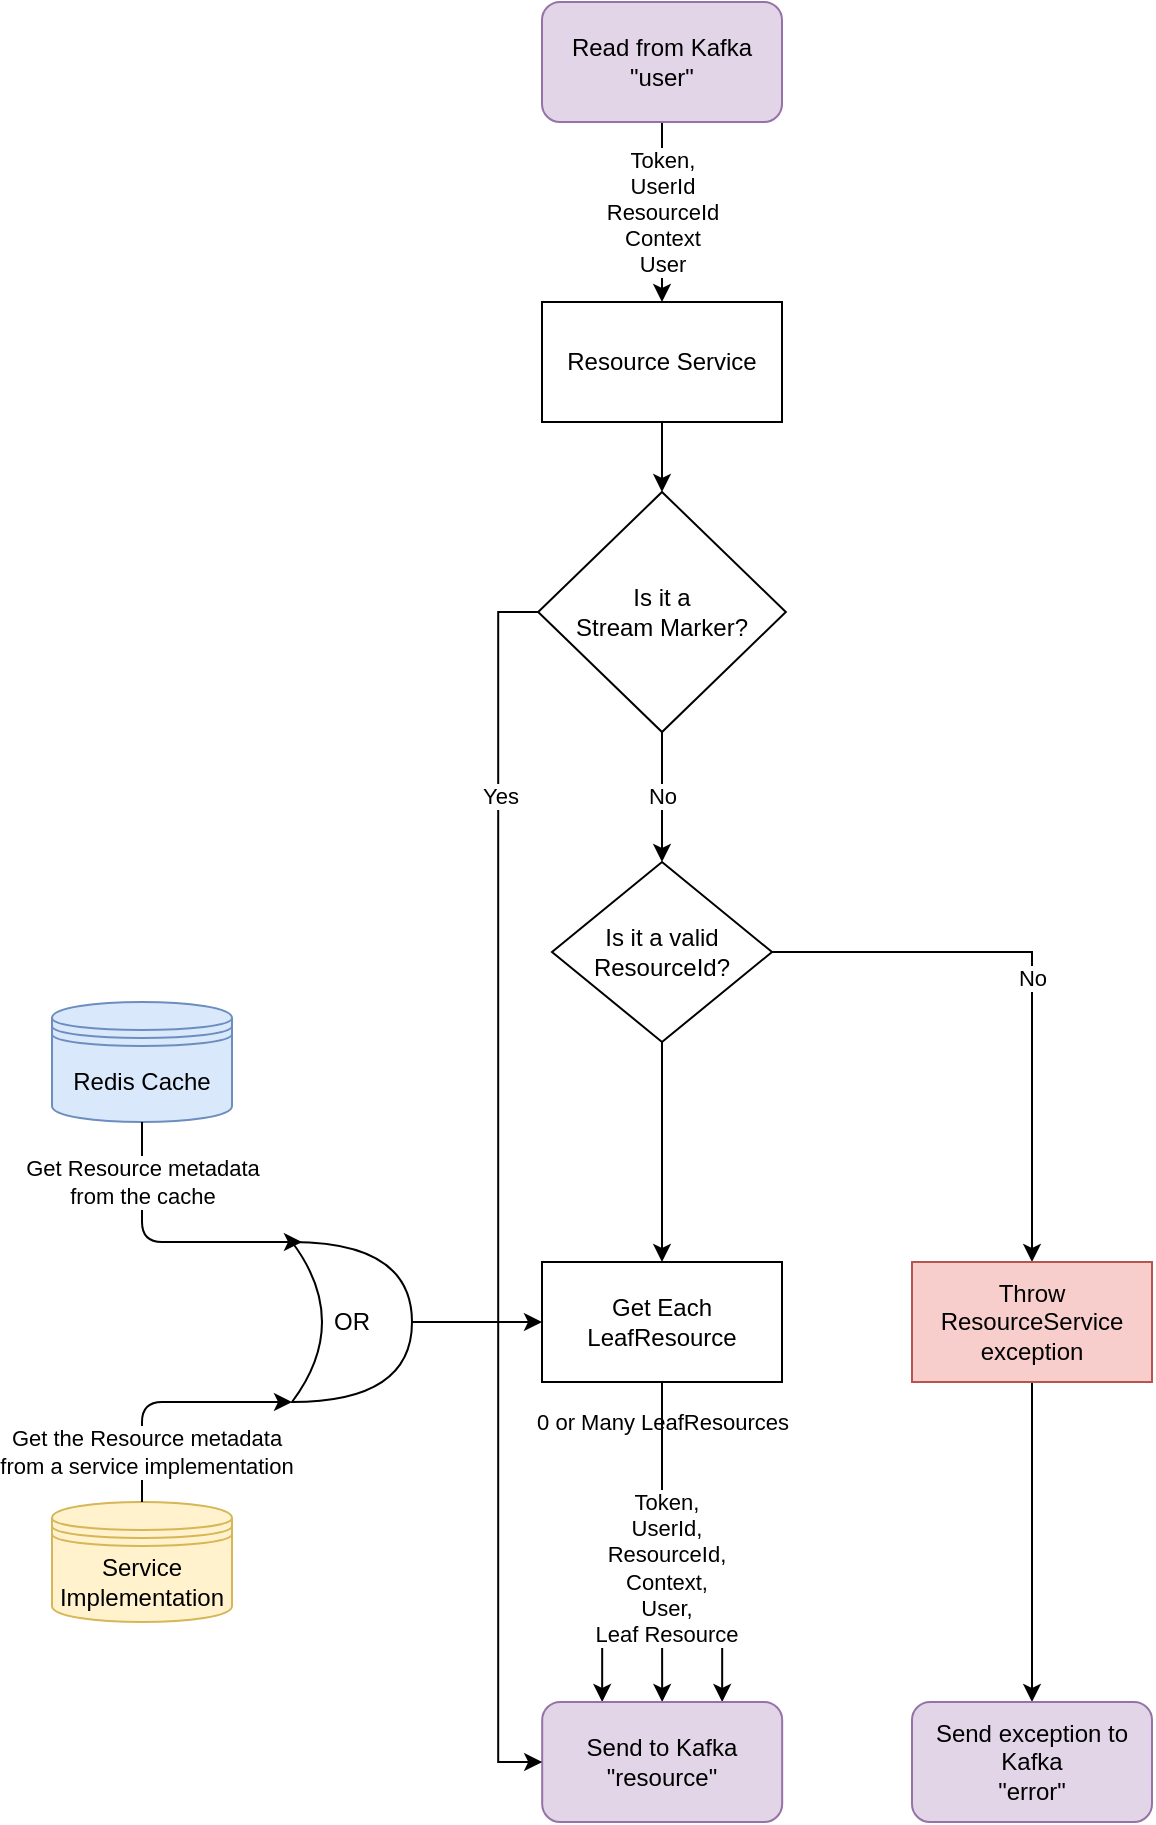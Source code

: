 <mxfile version="14.9.1" type="device"><diagram id="DYDGdA-885xeRSgDoeYv" name="Page-1"><mxGraphModel dx="2146" dy="614" grid="1" gridSize="10" guides="1" tooltips="1" connect="1" arrows="1" fold="1" page="0" pageScale="1" pageWidth="827" pageHeight="1169" background="#FFFFFF" math="0" shadow="0"><root><mxCell id="0"/><mxCell id="1" parent="0"/><mxCell id="emOmZ1jwaG1Uoyf71ebE-5" style="edgeStyle=orthogonalEdgeStyle;rounded=0;orthogonalLoop=1;jettySize=auto;html=1;exitX=0.5;exitY=1;exitDx=0;exitDy=0;entryX=0.25;entryY=0;entryDx=0;entryDy=0;" parent="1" source="oZyTMZYtAXs1u3VE4Ej2-23" target="oZyTMZYtAXs1u3VE4Ej2-33" edge="1"><mxGeometry relative="1" as="geometry"/></mxCell><mxCell id="emOmZ1jwaG1Uoyf71ebE-6" style="edgeStyle=orthogonalEdgeStyle;rounded=0;orthogonalLoop=1;jettySize=auto;html=1;exitX=0.5;exitY=1;exitDx=0;exitDy=0;entryX=0.75;entryY=0;entryDx=0;entryDy=0;" parent="1" source="oZyTMZYtAXs1u3VE4Ej2-23" target="oZyTMZYtAXs1u3VE4Ej2-33" edge="1"><mxGeometry relative="1" as="geometry"/></mxCell><mxCell id="emOmZ1jwaG1Uoyf71ebE-7" value="0 or Many LeafResources" style="edgeLabel;html=1;align=center;verticalAlign=middle;resizable=0;points=[];" parent="emOmZ1jwaG1Uoyf71ebE-6" vertex="1" connectable="0"><mxGeometry x="-0.432" y="1" relative="1" as="geometry"><mxPoint x="-1" y="-34" as="offset"/></mxGeometry></mxCell><mxCell id="oZyTMZYtAXs1u3VE4Ej2-150" style="edgeStyle=orthogonalEdgeStyle;rounded=0;orthogonalLoop=1;jettySize=auto;html=1;exitX=0.5;exitY=1;exitDx=0;exitDy=0;entryX=0.5;entryY=0;entryDx=0;entryDy=0;" parent="1" source="oZyTMZYtAXs1u3VE4Ej2-16" target="oZyTMZYtAXs1u3VE4Ej2-149" edge="1"><mxGeometry relative="1" as="geometry"/></mxCell><mxCell id="oZyTMZYtAXs1u3VE4Ej2-16" value="Resource Service" style="rounded=0;whiteSpace=wrap;html=1;" parent="1" vertex="1"><mxGeometry x="-675" y="510" width="120" height="60" as="geometry"/></mxCell><mxCell id="oZyTMZYtAXs1u3VE4Ej2-18" style="edgeStyle=orthogonalEdgeStyle;rounded=0;orthogonalLoop=1;jettySize=auto;html=1;" parent="1" source="oZyTMZYtAXs1u3VE4Ej2-19" target="oZyTMZYtAXs1u3VE4Ej2-23" edge="1"><mxGeometry relative="1" as="geometry"><mxPoint x="-625" y="1120" as="targetPoint"/></mxGeometry></mxCell><mxCell id="oZyTMZYtAXs1u3VE4Ej2-29" value="No" style="edgeStyle=orthogonalEdgeStyle;rounded=0;orthogonalLoop=1;jettySize=auto;html=1;exitX=1;exitY=0.5;exitDx=0;exitDy=0;" parent="1" source="oZyTMZYtAXs1u3VE4Ej2-19" target="oZyTMZYtAXs1u3VE4Ej2-21" edge="1"><mxGeometry relative="1" as="geometry"><mxPoint x="-300" y="835" as="sourcePoint"/></mxGeometry></mxCell><mxCell id="oZyTMZYtAXs1u3VE4Ej2-19" value="Is it a valid ResourceId?" style="rhombus;whiteSpace=wrap;html=1;" parent="1" vertex="1"><mxGeometry x="-670" y="790" width="110" height="90" as="geometry"/></mxCell><mxCell id="oZyTMZYtAXs1u3VE4Ej2-20" style="edgeStyle=orthogonalEdgeStyle;rounded=0;orthogonalLoop=1;jettySize=auto;html=1;exitX=0.5;exitY=1;exitDx=0;exitDy=0;entryX=0.5;entryY=0;entryDx=0;entryDy=0;" parent="1" source="oZyTMZYtAXs1u3VE4Ej2-21" target="oZyTMZYtAXs1u3VE4Ej2-25" edge="1"><mxGeometry relative="1" as="geometry"><mxPoint x="-510" y="1110" as="targetPoint"/></mxGeometry></mxCell><mxCell id="oZyTMZYtAXs1u3VE4Ej2-21" value="Throw ResourceService exception" style="rounded=0;whiteSpace=wrap;html=1;fillColor=#f8cecc;strokeColor=#b85450;" parent="1" vertex="1"><mxGeometry x="-490" y="990" width="120" height="60" as="geometry"/></mxCell><mxCell id="emOmZ1jwaG1Uoyf71ebE-4" style="edgeStyle=orthogonalEdgeStyle;rounded=0;orthogonalLoop=1;jettySize=auto;html=1;exitX=0.5;exitY=1;exitDx=0;exitDy=0;entryX=0.5;entryY=0;entryDx=0;entryDy=0;" parent="1" source="oZyTMZYtAXs1u3VE4Ej2-23" target="oZyTMZYtAXs1u3VE4Ej2-33" edge="1"><mxGeometry relative="1" as="geometry"/></mxCell><mxCell id="emOmZ1jwaG1Uoyf71ebE-8" value="Token,&lt;br&gt;UserId,&lt;br&gt;ResourceId,&lt;br&gt;Context,&lt;br&gt;User,&lt;br&gt;Leaf Resource" style="edgeLabel;html=1;align=center;verticalAlign=middle;resizable=0;points=[];" parent="emOmZ1jwaG1Uoyf71ebE-4" vertex="1" connectable="0"><mxGeometry x="0.363" y="2" relative="1" as="geometry"><mxPoint y="-16" as="offset"/></mxGeometry></mxCell><mxCell id="oZyTMZYtAXs1u3VE4Ej2-23" value="Get Each LeafResource" style="rounded=0;whiteSpace=wrap;html=1;" parent="1" vertex="1"><mxGeometry x="-675" y="990" width="120" height="60" as="geometry"/></mxCell><mxCell id="oZyTMZYtAXs1u3VE4Ej2-25" value="&lt;div&gt;&lt;span&gt;Send exception to Kafka&lt;/span&gt;&lt;/div&gt;&lt;div&gt;&lt;span&gt;&quot;error&quot;&lt;br&gt;&lt;/span&gt;&lt;/div&gt;" style="rounded=1;whiteSpace=wrap;html=1;fillColor=#e1d5e7;strokeColor=#9673a6;" parent="1" vertex="1"><mxGeometry x="-490" y="1210" width="120" height="60" as="geometry"/></mxCell><mxCell id="oZyTMZYtAXs1u3VE4Ej2-27" value="Token,&lt;br&gt;UserId&lt;br&gt;ResourceId&lt;br&gt;Context&lt;br&gt;User" style="edgeStyle=orthogonalEdgeStyle;rounded=0;orthogonalLoop=1;jettySize=auto;html=1;exitX=0.5;exitY=1;exitDx=0;exitDy=0;entryX=0.5;entryY=0;entryDx=0;entryDy=0;" parent="1" source="oZyTMZYtAXs1u3VE4Ej2-26" target="oZyTMZYtAXs1u3VE4Ej2-16" edge="1"><mxGeometry relative="1" as="geometry"/></mxCell><mxCell id="oZyTMZYtAXs1u3VE4Ej2-26" value="&lt;div&gt;Read from Kafka&lt;/div&gt;&lt;div&gt;&quot;user&quot;&lt;br&gt;&lt;/div&gt;" style="rounded=1;whiteSpace=wrap;html=1;fillColor=#e1d5e7;strokeColor=#9673a6;" parent="1" vertex="1"><mxGeometry x="-675" y="360" width="120" height="60" as="geometry"/></mxCell><mxCell id="oZyTMZYtAXs1u3VE4Ej2-33" value="&lt;div&gt;Send to Kafka&lt;/div&gt;&lt;div&gt;&quot;resource&quot;&lt;br&gt;&lt;/div&gt;" style="rounded=1;whiteSpace=wrap;html=1;fillColor=#e1d5e7;strokeColor=#9673a6;" parent="1" vertex="1"><mxGeometry x="-674.91" y="1210" width="120" height="60" as="geometry"/></mxCell><mxCell id="oZyTMZYtAXs1u3VE4Ej2-151" value="No" style="edgeStyle=orthogonalEdgeStyle;rounded=0;orthogonalLoop=1;jettySize=auto;html=1;exitX=0.5;exitY=1;exitDx=0;exitDy=0;entryX=0.5;entryY=0;entryDx=0;entryDy=0;" parent="1" source="oZyTMZYtAXs1u3VE4Ej2-149" target="oZyTMZYtAXs1u3VE4Ej2-19" edge="1"><mxGeometry relative="1" as="geometry"/></mxCell><mxCell id="oZyTMZYtAXs1u3VE4Ej2-152" style="edgeStyle=orthogonalEdgeStyle;rounded=0;orthogonalLoop=1;jettySize=auto;html=1;exitX=0;exitY=0.5;exitDx=0;exitDy=0;entryX=0;entryY=0.5;entryDx=0;entryDy=0;" parent="1" source="oZyTMZYtAXs1u3VE4Ej2-149" target="oZyTMZYtAXs1u3VE4Ej2-33" edge="1"><mxGeometry relative="1" as="geometry"/></mxCell><mxCell id="oZyTMZYtAXs1u3VE4Ej2-153" value="Yes" style="edgeLabel;html=1;align=center;verticalAlign=middle;resizable=0;points=[];" parent="oZyTMZYtAXs1u3VE4Ej2-152" vertex="1" connectable="0"><mxGeometry x="-0.639" y="1" relative="1" as="geometry"><mxPoint as="offset"/></mxGeometry></mxCell><mxCell id="oZyTMZYtAXs1u3VE4Ej2-149" value="Is it a &lt;br&gt;Stream Marker?" style="rhombus;whiteSpace=wrap;html=1;" parent="1" vertex="1"><mxGeometry x="-676.91" y="605" width="123.83" height="120" as="geometry"/></mxCell><mxCell id="g3Xc9FzCA46Htlh3PHki-4" value="&lt;div&gt;Redis Cache&lt;/div&gt;" style="shape=datastore;whiteSpace=wrap;html=1;fillColor=#dae8fc;strokeColor=#6c8ebf;" parent="1" vertex="1"><mxGeometry x="-920" y="860" width="90" height="60" as="geometry"/></mxCell><mxCell id="RfiFz58AlQLcHxwX0flg-1" value="&lt;div&gt;Service Implementation&lt;/div&gt;" style="shape=datastore;whiteSpace=wrap;html=1;fillColor=#fff2cc;strokeColor=#d6b656;" parent="1" vertex="1"><mxGeometry x="-920" y="1110" width="90" height="60" as="geometry"/></mxCell><mxCell id="RfiFz58AlQLcHxwX0flg-2" value="OR" style="shape=xor;whiteSpace=wrap;html=1;" parent="1" vertex="1"><mxGeometry x="-800" y="980" width="60" height="80" as="geometry"/></mxCell><mxCell id="RfiFz58AlQLcHxwX0flg-4" value="" style="endArrow=classic;html=1;exitX=0.5;exitY=1;exitDx=0;exitDy=0;entryX=0.083;entryY=0;entryDx=0;entryDy=0;entryPerimeter=0;" parent="1" source="g3Xc9FzCA46Htlh3PHki-4" target="RfiFz58AlQLcHxwX0flg-2" edge="1"><mxGeometry width="50" height="50" relative="1" as="geometry"><mxPoint x="-910" y="980" as="sourcePoint"/><mxPoint x="-960" y="1030" as="targetPoint"/><Array as="points"><mxPoint x="-875" y="980"/></Array></mxGeometry></mxCell><mxCell id="RfiFz58AlQLcHxwX0flg-9" value="Get Resource metadata&lt;br&gt;from the cache" style="edgeLabel;html=1;align=center;verticalAlign=middle;resizable=0;points=[];" parent="RfiFz58AlQLcHxwX0flg-4" vertex="1" connectable="0"><mxGeometry x="-0.371" relative="1" as="geometry"><mxPoint y="-14" as="offset"/></mxGeometry></mxCell><mxCell id="RfiFz58AlQLcHxwX0flg-5" value="" style="endArrow=classic;html=1;exitX=0.5;exitY=0;exitDx=0;exitDy=0;entryX=1;entryY=0.5;entryDx=0;entryDy=0;" parent="1" source="RfiFz58AlQLcHxwX0flg-1" edge="1"><mxGeometry width="50" height="50" relative="1" as="geometry"><mxPoint x="-914.98" y="1060" as="sourcePoint"/><mxPoint x="-800" y="1060" as="targetPoint"/><Array as="points"><mxPoint x="-875" y="1060"/></Array></mxGeometry></mxCell><mxCell id="RfiFz58AlQLcHxwX0flg-10" value="Get the Resource metadata&lt;br&gt;from a service implementation" style="edgeLabel;html=1;align=center;verticalAlign=middle;resizable=0;points=[];" parent="RfiFz58AlQLcHxwX0flg-5" vertex="1" connectable="0"><mxGeometry x="-0.6" y="-2" relative="1" as="geometry"><mxPoint as="offset"/></mxGeometry></mxCell><mxCell id="RfiFz58AlQLcHxwX0flg-8" value="" style="endArrow=classic;html=1;entryX=0;entryY=0.5;entryDx=0;entryDy=0;exitX=1;exitY=0.5;exitDx=0;exitDy=0;exitPerimeter=0;" parent="1" source="RfiFz58AlQLcHxwX0flg-2" target="oZyTMZYtAXs1u3VE4Ej2-23" edge="1"><mxGeometry width="50" height="50" relative="1" as="geometry"><mxPoint x="-620" y="1000" as="sourcePoint"/><mxPoint x="-670" y="1050" as="targetPoint"/></mxGeometry></mxCell></root></mxGraphModel></diagram></mxfile>